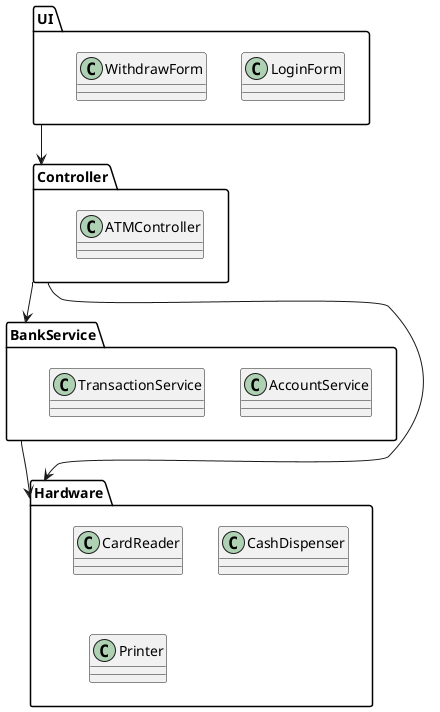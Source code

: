 @startuml
package "UI" {
  class LoginForm
  class WithdrawForm
}

package "Controller" {
  class ATMController
}

package "BankService" {
  class AccountService
  class TransactionService
}

package "Hardware" {
  class CardReader
  class CashDispenser
  class Printer
}

UI --> Controller
Controller --> BankService
Controller --> Hardware
BankService --> Hardware
@enduml
